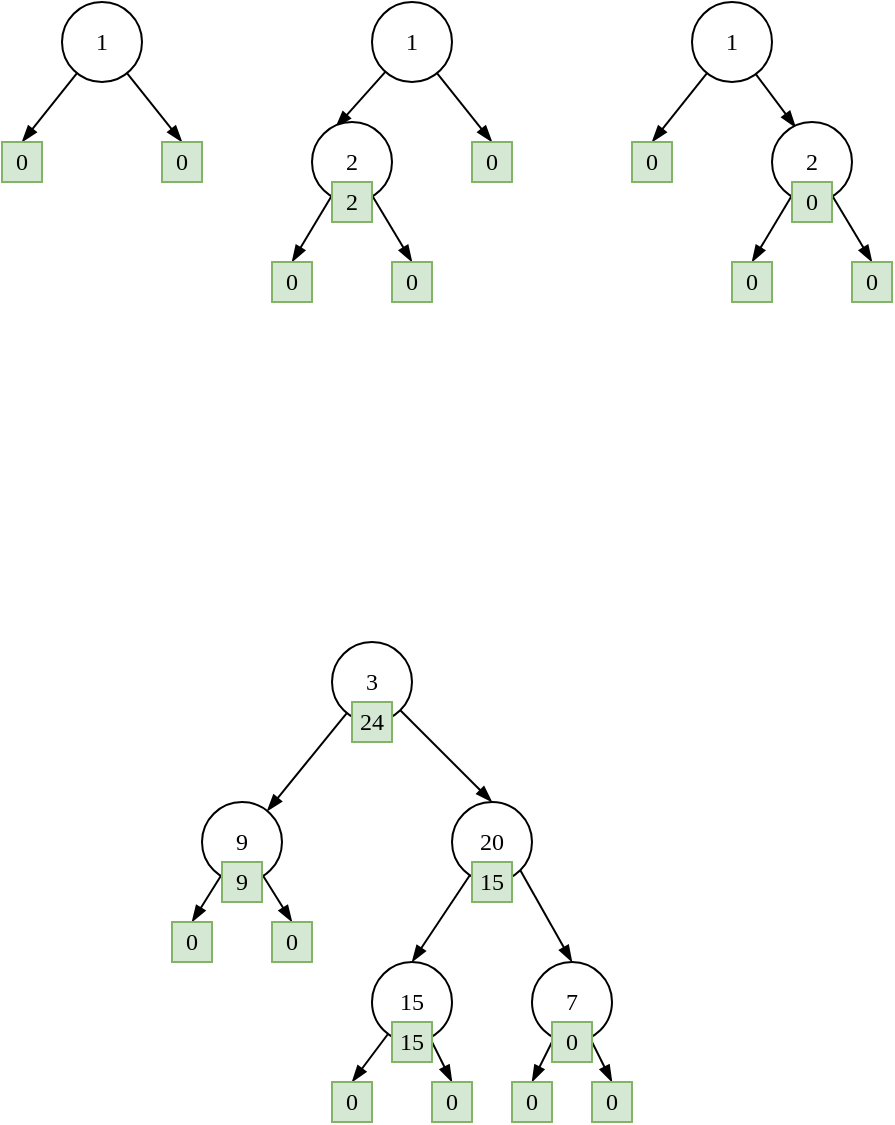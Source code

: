 <mxfile version="14.5.1" type="device"><diagram id="B_T7iXTXOtuxCy4Hhget" name="Page-1"><mxGraphModel dx="1086" dy="806" grid="1" gridSize="10" guides="1" tooltips="1" connect="1" arrows="1" fold="1" page="1" pageScale="1" pageWidth="850" pageHeight="1100" math="0" shadow="0"><root><mxCell id="GvyMSwOtsJzgNe0vGO97-0"/><mxCell id="GvyMSwOtsJzgNe0vGO97-1" parent="GvyMSwOtsJzgNe0vGO97-0"/><mxCell id="0YNHLl9lAotkaSQNJDHH-0" style="rounded=0;orthogonalLoop=1;jettySize=auto;html=1;entryX=0.5;entryY=0;entryDx=0;entryDy=0;endArrow=blockThin;endFill=1;" parent="GvyMSwOtsJzgNe0vGO97-1" source="0YNHLl9lAotkaSQNJDHH-2" target="0YNHLl9lAotkaSQNJDHH-4" edge="1"><mxGeometry relative="1" as="geometry"/></mxCell><mxCell id="0YNHLl9lAotkaSQNJDHH-1" value="" style="rounded=0;orthogonalLoop=1;jettySize=auto;html=1;endArrow=blockThin;endFill=1;" parent="GvyMSwOtsJzgNe0vGO97-1" source="0YNHLl9lAotkaSQNJDHH-2" target="0YNHLl9lAotkaSQNJDHH-7" edge="1"><mxGeometry relative="1" as="geometry"/></mxCell><mxCell id="0YNHLl9lAotkaSQNJDHH-2" value="&lt;font face=&quot;Lucida Console&quot;&gt;3&lt;/font&gt;" style="ellipse;whiteSpace=wrap;html=1;aspect=fixed;" parent="GvyMSwOtsJzgNe0vGO97-1" vertex="1"><mxGeometry x="355" y="630" width="40" height="40" as="geometry"/></mxCell><mxCell id="0YNHLl9lAotkaSQNJDHH-3" value="" style="edgeStyle=none;rounded=0;orthogonalLoop=1;jettySize=auto;html=1;endArrow=blockThin;endFill=1;entryX=0.5;entryY=0;entryDx=0;entryDy=0;" parent="GvyMSwOtsJzgNe0vGO97-1" source="0YNHLl9lAotkaSQNJDHH-4" target="0YNHLl9lAotkaSQNJDHH-5" edge="1"><mxGeometry relative="1" as="geometry"/></mxCell><mxCell id="0YNHLl9lAotkaSQNJDHH-4" value="&lt;font face=&quot;Lucida Console&quot;&gt;20&lt;/font&gt;" style="ellipse;whiteSpace=wrap;html=1;aspect=fixed;" parent="GvyMSwOtsJzgNe0vGO97-1" vertex="1"><mxGeometry x="415" y="710" width="40" height="40" as="geometry"/></mxCell><mxCell id="0YNHLl9lAotkaSQNJDHH-20" style="edgeStyle=none;rounded=0;orthogonalLoop=1;jettySize=auto;html=1;entryX=0.5;entryY=0;entryDx=0;entryDy=0;endArrow=blockThin;endFill=1;" parent="GvyMSwOtsJzgNe0vGO97-1" source="0YNHLl9lAotkaSQNJDHH-5" target="0YNHLl9lAotkaSQNJDHH-18" edge="1"><mxGeometry relative="1" as="geometry"/></mxCell><mxCell id="0YNHLl9lAotkaSQNJDHH-21" style="edgeStyle=none;rounded=0;orthogonalLoop=1;jettySize=auto;html=1;entryX=0.5;entryY=0;entryDx=0;entryDy=0;endArrow=blockThin;endFill=1;" parent="GvyMSwOtsJzgNe0vGO97-1" source="0YNHLl9lAotkaSQNJDHH-5" target="0YNHLl9lAotkaSQNJDHH-19" edge="1"><mxGeometry relative="1" as="geometry"/></mxCell><mxCell id="0YNHLl9lAotkaSQNJDHH-5" value="&lt;font face=&quot;Lucida Console&quot;&gt;15&lt;/font&gt;" style="ellipse;whiteSpace=wrap;html=1;aspect=fixed;" parent="GvyMSwOtsJzgNe0vGO97-1" vertex="1"><mxGeometry x="375" y="790" width="40" height="40" as="geometry"/></mxCell><mxCell id="0YNHLl9lAotkaSQNJDHH-6" style="rounded=0;orthogonalLoop=1;jettySize=auto;html=1;entryX=0.5;entryY=0;entryDx=0;entryDy=0;endArrow=blockThin;endFill=1;exitX=1;exitY=1;exitDx=0;exitDy=0;" parent="GvyMSwOtsJzgNe0vGO97-1" source="0YNHLl9lAotkaSQNJDHH-4" target="0YNHLl9lAotkaSQNJDHH-8" edge="1"><mxGeometry relative="1" as="geometry"/></mxCell><mxCell id="0YNHLl9lAotkaSQNJDHH-31" style="edgeStyle=none;rounded=0;orthogonalLoop=1;jettySize=auto;html=1;entryX=0.5;entryY=0;entryDx=0;entryDy=0;endArrow=blockThin;endFill=1;" parent="GvyMSwOtsJzgNe0vGO97-1" source="0YNHLl9lAotkaSQNJDHH-7" target="0YNHLl9lAotkaSQNJDHH-29" edge="1"><mxGeometry relative="1" as="geometry"/></mxCell><mxCell id="0YNHLl9lAotkaSQNJDHH-32" style="edgeStyle=none;rounded=0;orthogonalLoop=1;jettySize=auto;html=1;entryX=0.5;entryY=0;entryDx=0;entryDy=0;endArrow=blockThin;endFill=1;" parent="GvyMSwOtsJzgNe0vGO97-1" source="0YNHLl9lAotkaSQNJDHH-7" target="0YNHLl9lAotkaSQNJDHH-30" edge="1"><mxGeometry relative="1" as="geometry"/></mxCell><mxCell id="0YNHLl9lAotkaSQNJDHH-7" value="&lt;font face=&quot;Lucida Console&quot;&gt;9&lt;/font&gt;" style="ellipse;whiteSpace=wrap;html=1;aspect=fixed;" parent="GvyMSwOtsJzgNe0vGO97-1" vertex="1"><mxGeometry x="290" y="710" width="40" height="40" as="geometry"/></mxCell><mxCell id="0YNHLl9lAotkaSQNJDHH-23" style="edgeStyle=none;rounded=0;orthogonalLoop=1;jettySize=auto;html=1;entryX=0.5;entryY=0;entryDx=0;entryDy=0;endArrow=blockThin;endFill=1;" parent="GvyMSwOtsJzgNe0vGO97-1" source="0YNHLl9lAotkaSQNJDHH-8" target="0YNHLl9lAotkaSQNJDHH-22" edge="1"><mxGeometry relative="1" as="geometry"/></mxCell><mxCell id="0YNHLl9lAotkaSQNJDHH-8" value="&lt;font face=&quot;Lucida Console&quot;&gt;7&lt;/font&gt;" style="ellipse;whiteSpace=wrap;html=1;aspect=fixed;" parent="GvyMSwOtsJzgNe0vGO97-1" vertex="1"><mxGeometry x="455" y="790" width="40" height="40" as="geometry"/></mxCell><mxCell id="0YNHLl9lAotkaSQNJDHH-11" style="rounded=0;orthogonalLoop=1;jettySize=auto;html=1;endArrow=blockThin;endFill=1;entryX=0.5;entryY=0;entryDx=0;entryDy=0;" parent="GvyMSwOtsJzgNe0vGO97-1" source="0YNHLl9lAotkaSQNJDHH-8" target="mCMZr6Er-TiUV_a65I_K-15" edge="1"><mxGeometry relative="1" as="geometry"><mxPoint x="545" y="800" as="targetPoint"/></mxGeometry></mxCell><mxCell id="0YNHLl9lAotkaSQNJDHH-13" value="&lt;font face=&quot;Lucida Console&quot;&gt;15&lt;/font&gt;" style="rounded=0;whiteSpace=wrap;html=1;fillColor=#d5e8d4;strokeColor=#82b366;" parent="GvyMSwOtsJzgNe0vGO97-1" vertex="1"><mxGeometry x="385" y="820" width="20" height="20" as="geometry"/></mxCell><mxCell id="0YNHLl9lAotkaSQNJDHH-15" value="&lt;font face=&quot;Lucida Console&quot;&gt;15&lt;/font&gt;" style="rounded=0;whiteSpace=wrap;html=1;fillColor=#d5e8d4;strokeColor=#82b366;" parent="GvyMSwOtsJzgNe0vGO97-1" vertex="1"><mxGeometry x="425" y="740" width="20" height="20" as="geometry"/></mxCell><mxCell id="0YNHLl9lAotkaSQNJDHH-18" value="&lt;font face=&quot;Lucida Console&quot;&gt;0&lt;/font&gt;" style="rounded=0;whiteSpace=wrap;html=1;fillColor=#d5e8d4;strokeColor=#82b366;" parent="GvyMSwOtsJzgNe0vGO97-1" vertex="1"><mxGeometry x="355" y="850" width="20" height="20" as="geometry"/></mxCell><mxCell id="0YNHLl9lAotkaSQNJDHH-19" value="&lt;font face=&quot;Lucida Console&quot;&gt;0&lt;/font&gt;" style="rounded=0;whiteSpace=wrap;html=1;fillColor=#d5e8d4;strokeColor=#82b366;" parent="GvyMSwOtsJzgNe0vGO97-1" vertex="1"><mxGeometry x="405" y="850" width="20" height="20" as="geometry"/></mxCell><mxCell id="0YNHLl9lAotkaSQNJDHH-22" value="&lt;font face=&quot;Lucida Console&quot;&gt;0&lt;/font&gt;" style="rounded=0;whiteSpace=wrap;html=1;fillColor=#d5e8d4;strokeColor=#82b366;" parent="GvyMSwOtsJzgNe0vGO97-1" vertex="1"><mxGeometry x="445" y="850" width="20" height="20" as="geometry"/></mxCell><mxCell id="0YNHLl9lAotkaSQNJDHH-28" value="&lt;font face=&quot;Lucida Console&quot;&gt;0&lt;/font&gt;" style="rounded=0;whiteSpace=wrap;html=1;fillColor=#d5e8d4;strokeColor=#82b366;" parent="GvyMSwOtsJzgNe0vGO97-1" vertex="1"><mxGeometry x="465" y="820" width="20" height="20" as="geometry"/></mxCell><mxCell id="0YNHLl9lAotkaSQNJDHH-29" value="&lt;font face=&quot;Lucida Console&quot;&gt;0&lt;/font&gt;" style="rounded=0;whiteSpace=wrap;html=1;fillColor=#d5e8d4;strokeColor=#82b366;" parent="GvyMSwOtsJzgNe0vGO97-1" vertex="1"><mxGeometry x="275" y="770" width="20" height="20" as="geometry"/></mxCell><mxCell id="0YNHLl9lAotkaSQNJDHH-30" value="&lt;font face=&quot;Lucida Console&quot;&gt;0&lt;/font&gt;" style="rounded=0;whiteSpace=wrap;html=1;fillColor=#d5e8d4;strokeColor=#82b366;" parent="GvyMSwOtsJzgNe0vGO97-1" vertex="1"><mxGeometry x="325" y="770" width="20" height="20" as="geometry"/></mxCell><mxCell id="0YNHLl9lAotkaSQNJDHH-33" value="&lt;font face=&quot;Lucida Console&quot;&gt;9&lt;/font&gt;" style="rounded=0;whiteSpace=wrap;html=1;fillColor=#d5e8d4;strokeColor=#82b366;" parent="GvyMSwOtsJzgNe0vGO97-1" vertex="1"><mxGeometry x="300" y="740" width="20" height="20" as="geometry"/></mxCell><mxCell id="0YNHLl9lAotkaSQNJDHH-34" value="&lt;font face=&quot;Lucida Console&quot;&gt;24&lt;/font&gt;" style="rounded=0;whiteSpace=wrap;html=1;fillColor=#d5e8d4;strokeColor=#82b366;" parent="GvyMSwOtsJzgNe0vGO97-1" vertex="1"><mxGeometry x="365" y="660" width="20" height="20" as="geometry"/></mxCell><mxCell id="Xn0Bf3jZsXF32-0Jje_n-0" style="rounded=0;orthogonalLoop=1;jettySize=auto;html=1;entryX=0.296;entryY=0.068;entryDx=0;entryDy=0;endArrow=blockThin;endFill=1;entryPerimeter=0;" parent="GvyMSwOtsJzgNe0vGO97-1" source="Xn0Bf3jZsXF32-0Jje_n-1" target="Xn0Bf3jZsXF32-0Jje_n-2" edge="1"><mxGeometry relative="1" as="geometry"/></mxCell><mxCell id="Xn0Bf3jZsXF32-0Jje_n-9" style="edgeStyle=none;rounded=0;orthogonalLoop=1;jettySize=auto;html=1;entryX=0.5;entryY=0;entryDx=0;entryDy=0;endArrow=blockThin;endFill=1;" parent="GvyMSwOtsJzgNe0vGO97-1" source="Xn0Bf3jZsXF32-0Jje_n-1" target="Xn0Bf3jZsXF32-0Jje_n-8" edge="1"><mxGeometry relative="1" as="geometry"/></mxCell><mxCell id="Xn0Bf3jZsXF32-0Jje_n-1" value="&lt;font face=&quot;Lucida Console&quot;&gt;1&lt;/font&gt;" style="ellipse;whiteSpace=wrap;html=1;aspect=fixed;" parent="GvyMSwOtsJzgNe0vGO97-1" vertex="1"><mxGeometry x="535" y="310" width="40" height="40" as="geometry"/></mxCell><mxCell id="Xn0Bf3jZsXF32-0Jje_n-5" style="rounded=0;orthogonalLoop=1;jettySize=auto;html=1;entryX=0.5;entryY=0;entryDx=0;entryDy=0;endArrow=blockThin;endFill=1;" parent="GvyMSwOtsJzgNe0vGO97-1" source="Xn0Bf3jZsXF32-0Jje_n-2" target="Xn0Bf3jZsXF32-0Jje_n-3" edge="1"><mxGeometry relative="1" as="geometry"/></mxCell><mxCell id="Xn0Bf3jZsXF32-0Jje_n-6" style="edgeStyle=none;rounded=0;orthogonalLoop=1;jettySize=auto;html=1;entryX=0.5;entryY=0;entryDx=0;entryDy=0;endArrow=blockThin;endFill=1;" parent="GvyMSwOtsJzgNe0vGO97-1" source="Xn0Bf3jZsXF32-0Jje_n-2" target="Xn0Bf3jZsXF32-0Jje_n-4" edge="1"><mxGeometry relative="1" as="geometry"/></mxCell><mxCell id="Xn0Bf3jZsXF32-0Jje_n-2" value="&lt;font face=&quot;Lucida Console&quot;&gt;2&lt;/font&gt;" style="ellipse;whiteSpace=wrap;html=1;aspect=fixed;" parent="GvyMSwOtsJzgNe0vGO97-1" vertex="1"><mxGeometry x="575" y="370" width="40" height="40" as="geometry"/></mxCell><mxCell id="Xn0Bf3jZsXF32-0Jje_n-3" value="&lt;font face=&quot;Lucida Console&quot;&gt;0&lt;/font&gt;" style="rounded=0;whiteSpace=wrap;html=1;fillColor=#d5e8d4;strokeColor=#82b366;" parent="GvyMSwOtsJzgNe0vGO97-1" vertex="1"><mxGeometry x="555" y="440" width="20" height="20" as="geometry"/></mxCell><mxCell id="Xn0Bf3jZsXF32-0Jje_n-4" value="&lt;font face=&quot;Lucida Console&quot;&gt;0&lt;/font&gt;" style="rounded=0;whiteSpace=wrap;html=1;fillColor=#d5e8d4;strokeColor=#82b366;" parent="GvyMSwOtsJzgNe0vGO97-1" vertex="1"><mxGeometry x="615" y="440" width="20" height="20" as="geometry"/></mxCell><mxCell id="Xn0Bf3jZsXF32-0Jje_n-8" value="&lt;font face=&quot;Lucida Console&quot;&gt;0&lt;/font&gt;" style="rounded=0;whiteSpace=wrap;html=1;fillColor=#d5e8d4;strokeColor=#82b366;" parent="GvyMSwOtsJzgNe0vGO97-1" vertex="1"><mxGeometry x="505" y="380" width="20" height="20" as="geometry"/></mxCell><mxCell id="Xn0Bf3jZsXF32-0Jje_n-10" value="&lt;font face=&quot;Lucida Console&quot;&gt;0&lt;/font&gt;" style="rounded=0;whiteSpace=wrap;html=1;fillColor=#d5e8d4;strokeColor=#82b366;" parent="GvyMSwOtsJzgNe0vGO97-1" vertex="1"><mxGeometry x="585" y="400" width="20" height="20" as="geometry"/></mxCell><mxCell id="mCMZr6Er-TiUV_a65I_K-0" style="edgeStyle=none;rounded=0;orthogonalLoop=1;jettySize=auto;html=1;entryX=0.5;entryY=0;entryDx=0;entryDy=0;endArrow=blockThin;endFill=1;" edge="1" source="mCMZr6Er-TiUV_a65I_K-1" target="mCMZr6Er-TiUV_a65I_K-2" parent="GvyMSwOtsJzgNe0vGO97-1"><mxGeometry relative="1" as="geometry"/></mxCell><mxCell id="mCMZr6Er-TiUV_a65I_K-4" style="rounded=0;orthogonalLoop=1;jettySize=auto;html=1;entryX=0.5;entryY=0;entryDx=0;entryDy=0;endArrow=blockThin;endFill=1;" edge="1" parent="GvyMSwOtsJzgNe0vGO97-1" source="mCMZr6Er-TiUV_a65I_K-1" target="mCMZr6Er-TiUV_a65I_K-3"><mxGeometry relative="1" as="geometry"/></mxCell><mxCell id="mCMZr6Er-TiUV_a65I_K-1" value="&lt;font face=&quot;Lucida Console&quot;&gt;1&lt;/font&gt;" style="ellipse;whiteSpace=wrap;html=1;aspect=fixed;" vertex="1" parent="GvyMSwOtsJzgNe0vGO97-1"><mxGeometry x="220" y="310" width="40" height="40" as="geometry"/></mxCell><mxCell id="mCMZr6Er-TiUV_a65I_K-2" value="&lt;font face=&quot;Lucida Console&quot;&gt;0&lt;/font&gt;" style="rounded=0;whiteSpace=wrap;html=1;fillColor=#d5e8d4;strokeColor=#82b366;" vertex="1" parent="GvyMSwOtsJzgNe0vGO97-1"><mxGeometry x="190" y="380" width="20" height="20" as="geometry"/></mxCell><mxCell id="mCMZr6Er-TiUV_a65I_K-3" value="&lt;font face=&quot;Lucida Console&quot;&gt;0&lt;/font&gt;" style="rounded=0;whiteSpace=wrap;html=1;fillColor=#d5e8d4;strokeColor=#82b366;" vertex="1" parent="GvyMSwOtsJzgNe0vGO97-1"><mxGeometry x="270" y="380" width="20" height="20" as="geometry"/></mxCell><mxCell id="mCMZr6Er-TiUV_a65I_K-5" style="rounded=0;orthogonalLoop=1;jettySize=auto;html=1;entryX=0.296;entryY=0.068;entryDx=0;entryDy=0;endArrow=blockThin;endFill=1;entryPerimeter=0;" edge="1" source="mCMZr6Er-TiUV_a65I_K-7" target="mCMZr6Er-TiUV_a65I_K-10" parent="GvyMSwOtsJzgNe0vGO97-1"><mxGeometry relative="1" as="geometry"/></mxCell><mxCell id="mCMZr6Er-TiUV_a65I_K-6" style="edgeStyle=none;rounded=0;orthogonalLoop=1;jettySize=auto;html=1;entryX=0.5;entryY=0;entryDx=0;entryDy=0;endArrow=blockThin;endFill=1;" edge="1" source="mCMZr6Er-TiUV_a65I_K-7" target="mCMZr6Er-TiUV_a65I_K-13" parent="GvyMSwOtsJzgNe0vGO97-1"><mxGeometry relative="1" as="geometry"/></mxCell><mxCell id="mCMZr6Er-TiUV_a65I_K-7" value="&lt;font face=&quot;Lucida Console&quot;&gt;1&lt;/font&gt;" style="ellipse;whiteSpace=wrap;html=1;aspect=fixed;" vertex="1" parent="GvyMSwOtsJzgNe0vGO97-1"><mxGeometry x="375" y="310" width="40" height="40" as="geometry"/></mxCell><mxCell id="mCMZr6Er-TiUV_a65I_K-8" style="rounded=0;orthogonalLoop=1;jettySize=auto;html=1;entryX=0.5;entryY=0;entryDx=0;entryDy=0;endArrow=blockThin;endFill=1;" edge="1" source="mCMZr6Er-TiUV_a65I_K-10" target="mCMZr6Er-TiUV_a65I_K-11" parent="GvyMSwOtsJzgNe0vGO97-1"><mxGeometry relative="1" as="geometry"/></mxCell><mxCell id="mCMZr6Er-TiUV_a65I_K-9" style="edgeStyle=none;rounded=0;orthogonalLoop=1;jettySize=auto;html=1;entryX=0.5;entryY=0;entryDx=0;entryDy=0;endArrow=blockThin;endFill=1;" edge="1" source="mCMZr6Er-TiUV_a65I_K-10" target="mCMZr6Er-TiUV_a65I_K-12" parent="GvyMSwOtsJzgNe0vGO97-1"><mxGeometry relative="1" as="geometry"/></mxCell><mxCell id="mCMZr6Er-TiUV_a65I_K-10" value="&lt;font face=&quot;Lucida Console&quot;&gt;2&lt;/font&gt;" style="ellipse;whiteSpace=wrap;html=1;aspect=fixed;" vertex="1" parent="GvyMSwOtsJzgNe0vGO97-1"><mxGeometry x="345" y="370" width="40" height="40" as="geometry"/></mxCell><mxCell id="mCMZr6Er-TiUV_a65I_K-11" value="&lt;font face=&quot;Lucida Console&quot;&gt;0&lt;/font&gt;" style="rounded=0;whiteSpace=wrap;html=1;fillColor=#d5e8d4;strokeColor=#82b366;" vertex="1" parent="GvyMSwOtsJzgNe0vGO97-1"><mxGeometry x="325" y="440" width="20" height="20" as="geometry"/></mxCell><mxCell id="mCMZr6Er-TiUV_a65I_K-12" value="&lt;font face=&quot;Lucida Console&quot;&gt;0&lt;/font&gt;" style="rounded=0;whiteSpace=wrap;html=1;fillColor=#d5e8d4;strokeColor=#82b366;" vertex="1" parent="GvyMSwOtsJzgNe0vGO97-1"><mxGeometry x="385" y="440" width="20" height="20" as="geometry"/></mxCell><mxCell id="mCMZr6Er-TiUV_a65I_K-13" value="&lt;font face=&quot;Lucida Console&quot;&gt;0&lt;/font&gt;" style="rounded=0;whiteSpace=wrap;html=1;fillColor=#d5e8d4;strokeColor=#82b366;" vertex="1" parent="GvyMSwOtsJzgNe0vGO97-1"><mxGeometry x="425" y="380" width="20" height="20" as="geometry"/></mxCell><mxCell id="mCMZr6Er-TiUV_a65I_K-14" value="&lt;font face=&quot;Lucida Console&quot;&gt;2&lt;/font&gt;" style="rounded=0;whiteSpace=wrap;html=1;fillColor=#d5e8d4;strokeColor=#82b366;" vertex="1" parent="GvyMSwOtsJzgNe0vGO97-1"><mxGeometry x="355" y="400" width="20" height="20" as="geometry"/></mxCell><mxCell id="mCMZr6Er-TiUV_a65I_K-15" value="&lt;font face=&quot;Lucida Console&quot;&gt;0&lt;/font&gt;" style="rounded=0;whiteSpace=wrap;html=1;fillColor=#d5e8d4;strokeColor=#82b366;" vertex="1" parent="GvyMSwOtsJzgNe0vGO97-1"><mxGeometry x="485" y="850" width="20" height="20" as="geometry"/></mxCell></root></mxGraphModel></diagram></mxfile>